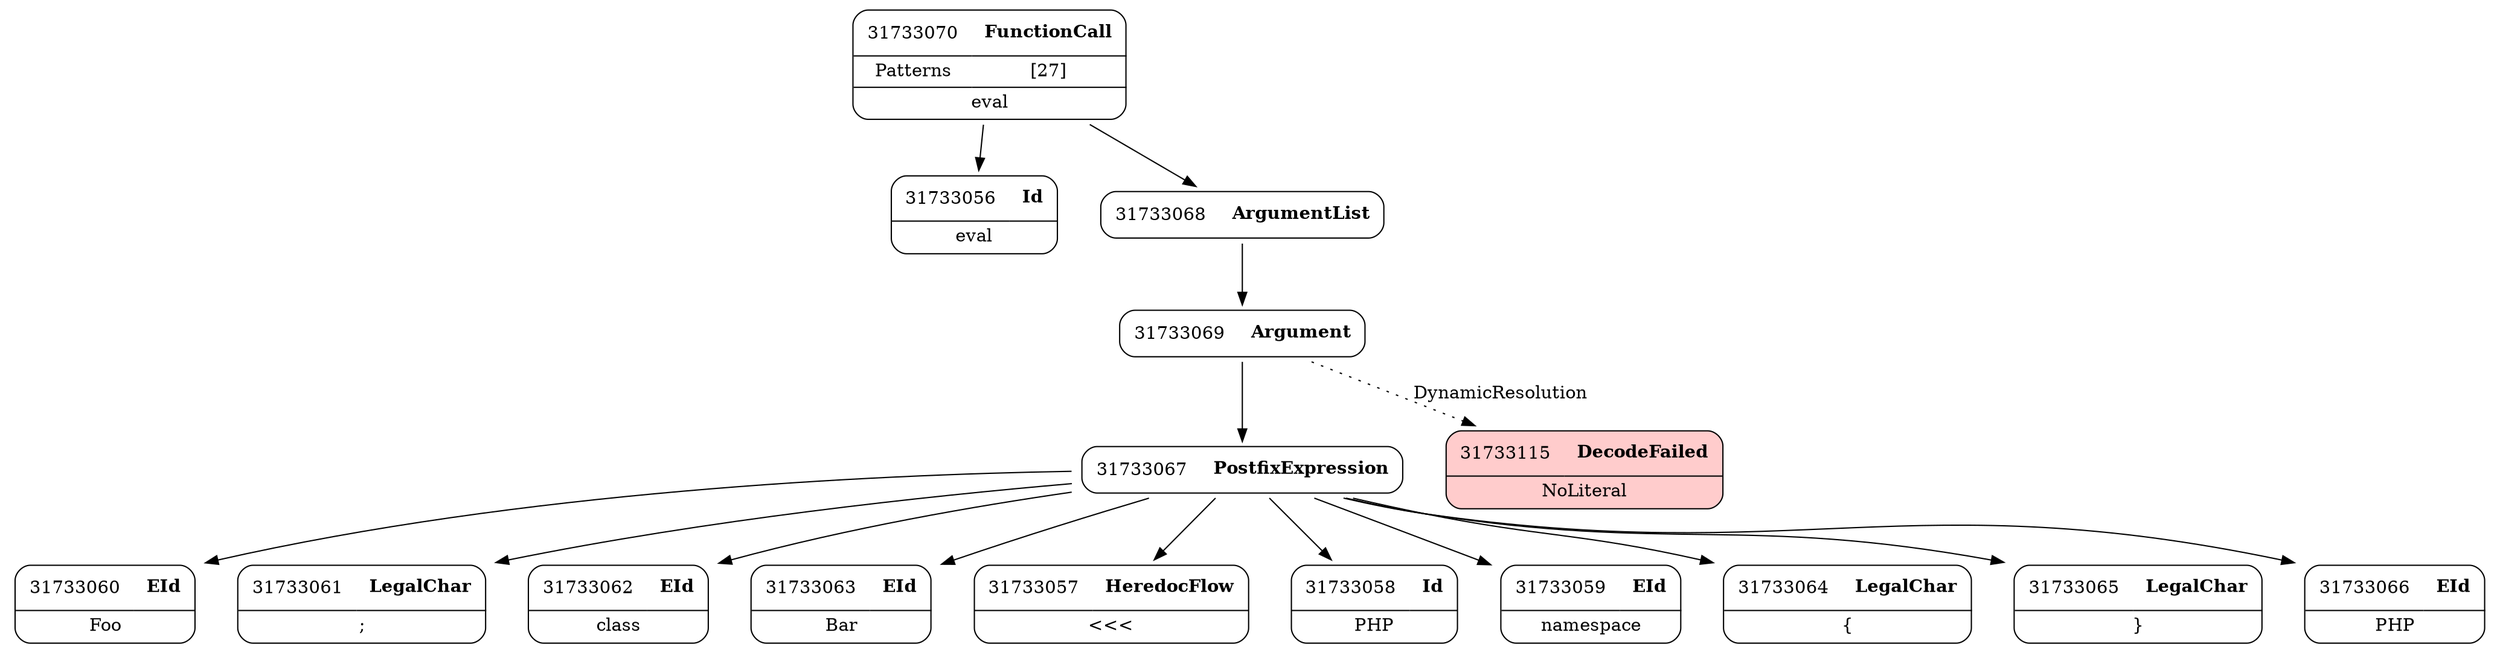 digraph ast {
node [shape=none];
31733060 [label=<<TABLE border='1' cellspacing='0' cellpadding='10' style='rounded' ><TR><TD border='0'>31733060</TD><TD border='0'><B>EId</B></TD></TR><HR/><TR><TD border='0' cellpadding='5' colspan='2'>Foo</TD></TR></TABLE>>];
31733061 [label=<<TABLE border='1' cellspacing='0' cellpadding='10' style='rounded' ><TR><TD border='0'>31733061</TD><TD border='0'><B>LegalChar</B></TD></TR><HR/><TR><TD border='0' cellpadding='5' colspan='2'>;</TD></TR></TABLE>>];
31733062 [label=<<TABLE border='1' cellspacing='0' cellpadding='10' style='rounded' ><TR><TD border='0'>31733062</TD><TD border='0'><B>EId</B></TD></TR><HR/><TR><TD border='0' cellpadding='5' colspan='2'>class</TD></TR></TABLE>>];
31733063 [label=<<TABLE border='1' cellspacing='0' cellpadding='10' style='rounded' ><TR><TD border='0'>31733063</TD><TD border='0'><B>EId</B></TD></TR><HR/><TR><TD border='0' cellpadding='5' colspan='2'>Bar</TD></TR></TABLE>>];
31733056 [label=<<TABLE border='1' cellspacing='0' cellpadding='10' style='rounded' ><TR><TD border='0'>31733056</TD><TD border='0'><B>Id</B></TD></TR><HR/><TR><TD border='0' cellpadding='5' colspan='2'>eval</TD></TR></TABLE>>];
31733057 [label=<<TABLE border='1' cellspacing='0' cellpadding='10' style='rounded' ><TR><TD border='0'>31733057</TD><TD border='0'><B>HeredocFlow</B></TD></TR><HR/><TR><TD border='0' cellpadding='5' colspan='2'>&lt;&lt;&lt;</TD></TR></TABLE>>];
31733058 [label=<<TABLE border='1' cellspacing='0' cellpadding='10' style='rounded' ><TR><TD border='0'>31733058</TD><TD border='0'><B>Id</B></TD></TR><HR/><TR><TD border='0' cellpadding='5' colspan='2'>PHP</TD></TR></TABLE>>];
31733059 [label=<<TABLE border='1' cellspacing='0' cellpadding='10' style='rounded' ><TR><TD border='0'>31733059</TD><TD border='0'><B>EId</B></TD></TR><HR/><TR><TD border='0' cellpadding='5' colspan='2'>namespace</TD></TR></TABLE>>];
31733068 [label=<<TABLE border='1' cellspacing='0' cellpadding='10' style='rounded' ><TR><TD border='0'>31733068</TD><TD border='0'><B>ArgumentList</B></TD></TR></TABLE>>];
31733068 -> 31733069 [weight=2];
31733069 [label=<<TABLE border='1' cellspacing='0' cellpadding='10' style='rounded' ><TR><TD border='0'>31733069</TD><TD border='0'><B>Argument</B></TD></TR></TABLE>>];
31733069 -> 31733067 [weight=2];
31733069 -> 31733115 [style=dotted,label=DynamicResolution];
31733070 [label=<<TABLE border='1' cellspacing='0' cellpadding='10' style='rounded' ><TR><TD border='0'>31733070</TD><TD border='0'><B>FunctionCall</B></TD></TR><HR/><TR><TD border='0' cellpadding='5'>Patterns</TD><TD border='0' cellpadding='5'>[27]</TD></TR><HR/><TR><TD border='0' cellpadding='5' colspan='2'>eval</TD></TR></TABLE>>];
31733070 -> 31733056 [weight=2];
31733070 -> 31733068 [weight=2];
31733064 [label=<<TABLE border='1' cellspacing='0' cellpadding='10' style='rounded' ><TR><TD border='0'>31733064</TD><TD border='0'><B>LegalChar</B></TD></TR><HR/><TR><TD border='0' cellpadding='5' colspan='2'>{</TD></TR></TABLE>>];
31733065 [label=<<TABLE border='1' cellspacing='0' cellpadding='10' style='rounded' ><TR><TD border='0'>31733065</TD><TD border='0'><B>LegalChar</B></TD></TR><HR/><TR><TD border='0' cellpadding='5' colspan='2'>}</TD></TR></TABLE>>];
31733066 [label=<<TABLE border='1' cellspacing='0' cellpadding='10' style='rounded' ><TR><TD border='0'>31733066</TD><TD border='0'><B>EId</B></TD></TR><HR/><TR><TD border='0' cellpadding='5' colspan='2'>PHP</TD></TR></TABLE>>];
31733067 [label=<<TABLE border='1' cellspacing='0' cellpadding='10' style='rounded' ><TR><TD border='0'>31733067</TD><TD border='0'><B>PostfixExpression</B></TD></TR></TABLE>>];
31733067 -> 31733057 [weight=2];
31733067 -> 31733058 [weight=2];
31733067 -> 31733059 [weight=2];
31733067 -> 31733060 [weight=2];
31733067 -> 31733061 [weight=2];
31733067 -> 31733062 [weight=2];
31733067 -> 31733063 [weight=2];
31733067 -> 31733064 [weight=2];
31733067 -> 31733065 [weight=2];
31733067 -> 31733066 [weight=2];
31733115 [label=<<TABLE border='1' cellspacing='0' cellpadding='10' style='rounded' bgcolor='#FFCCCC' ><TR><TD border='0'>31733115</TD><TD border='0'><B>DecodeFailed</B></TD></TR><HR/><TR><TD border='0' cellpadding='5' colspan='2'>NoLiteral</TD></TR></TABLE>>];
}
